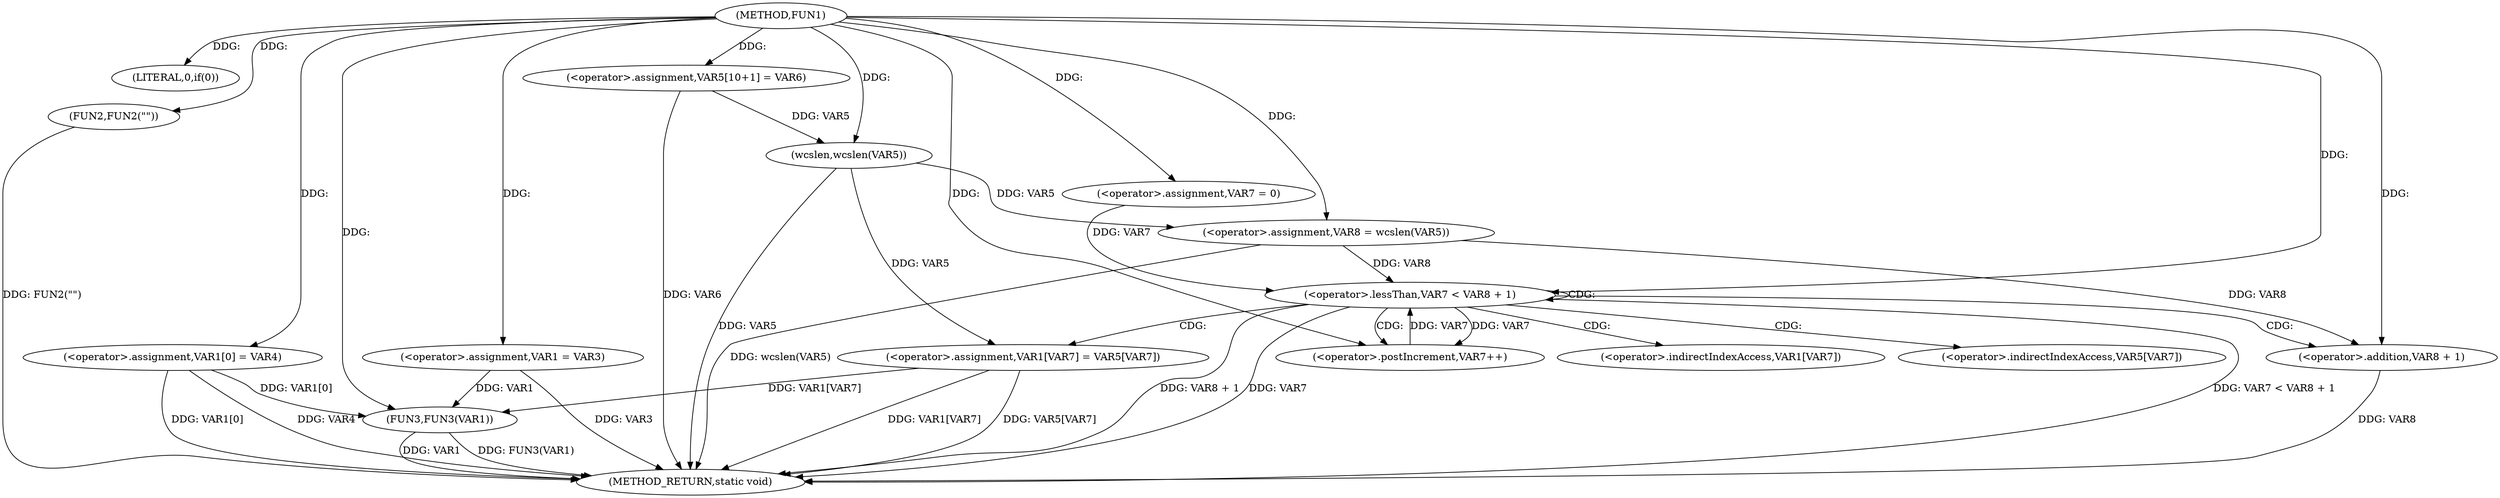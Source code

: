 digraph FUN1 {  
"1000100" [label = "(METHOD,FUN1)" ]
"1000152" [label = "(METHOD_RETURN,static void)" ]
"1000106" [label = "(LITERAL,0,if(0))" ]
"1000108" [label = "(FUN2,FUN2(\"\"))" ]
"1000112" [label = "(<operator>.assignment,VAR1 = VAR3)" ]
"1000115" [label = "(<operator>.assignment,VAR1[0] = VAR4)" ]
"1000122" [label = "(<operator>.assignment,VAR5[10+1] = VAR6)" ]
"1000127" [label = "(<operator>.assignment,VAR8 = wcslen(VAR5))" ]
"1000129" [label = "(wcslen,wcslen(VAR5))" ]
"1000132" [label = "(<operator>.assignment,VAR7 = 0)" ]
"1000135" [label = "(<operator>.lessThan,VAR7 < VAR8 + 1)" ]
"1000137" [label = "(<operator>.addition,VAR8 + 1)" ]
"1000140" [label = "(<operator>.postIncrement,VAR7++)" ]
"1000143" [label = "(<operator>.assignment,VAR1[VAR7] = VAR5[VAR7])" ]
"1000150" [label = "(FUN3,FUN3(VAR1))" ]
"1000144" [label = "(<operator>.indirectIndexAccess,VAR1[VAR7])" ]
"1000147" [label = "(<operator>.indirectIndexAccess,VAR5[VAR7])" ]
  "1000129" -> "1000152"  [ label = "DDG: VAR5"] 
  "1000108" -> "1000152"  [ label = "DDG: FUN2(\"\")"] 
  "1000150" -> "1000152"  [ label = "DDG: VAR1"] 
  "1000112" -> "1000152"  [ label = "DDG: VAR3"] 
  "1000135" -> "1000152"  [ label = "DDG: VAR7 < VAR8 + 1"] 
  "1000150" -> "1000152"  [ label = "DDG: FUN3(VAR1)"] 
  "1000137" -> "1000152"  [ label = "DDG: VAR8"] 
  "1000115" -> "1000152"  [ label = "DDG: VAR4"] 
  "1000135" -> "1000152"  [ label = "DDG: VAR8 + 1"] 
  "1000122" -> "1000152"  [ label = "DDG: VAR6"] 
  "1000127" -> "1000152"  [ label = "DDG: wcslen(VAR5)"] 
  "1000143" -> "1000152"  [ label = "DDG: VAR1[VAR7]"] 
  "1000135" -> "1000152"  [ label = "DDG: VAR7"] 
  "1000143" -> "1000152"  [ label = "DDG: VAR5[VAR7]"] 
  "1000115" -> "1000152"  [ label = "DDG: VAR1[0]"] 
  "1000100" -> "1000106"  [ label = "DDG: "] 
  "1000100" -> "1000108"  [ label = "DDG: "] 
  "1000100" -> "1000112"  [ label = "DDG: "] 
  "1000100" -> "1000115"  [ label = "DDG: "] 
  "1000100" -> "1000122"  [ label = "DDG: "] 
  "1000129" -> "1000127"  [ label = "DDG: VAR5"] 
  "1000100" -> "1000127"  [ label = "DDG: "] 
  "1000122" -> "1000129"  [ label = "DDG: VAR5"] 
  "1000100" -> "1000129"  [ label = "DDG: "] 
  "1000100" -> "1000132"  [ label = "DDG: "] 
  "1000140" -> "1000135"  [ label = "DDG: VAR7"] 
  "1000132" -> "1000135"  [ label = "DDG: VAR7"] 
  "1000100" -> "1000135"  [ label = "DDG: "] 
  "1000127" -> "1000135"  [ label = "DDG: VAR8"] 
  "1000127" -> "1000137"  [ label = "DDG: VAR8"] 
  "1000100" -> "1000137"  [ label = "DDG: "] 
  "1000135" -> "1000140"  [ label = "DDG: VAR7"] 
  "1000100" -> "1000140"  [ label = "DDG: "] 
  "1000129" -> "1000143"  [ label = "DDG: VAR5"] 
  "1000143" -> "1000150"  [ label = "DDG: VAR1[VAR7]"] 
  "1000112" -> "1000150"  [ label = "DDG: VAR1"] 
  "1000115" -> "1000150"  [ label = "DDG: VAR1[0]"] 
  "1000100" -> "1000150"  [ label = "DDG: "] 
  "1000135" -> "1000143"  [ label = "CDG: "] 
  "1000135" -> "1000137"  [ label = "CDG: "] 
  "1000135" -> "1000147"  [ label = "CDG: "] 
  "1000135" -> "1000135"  [ label = "CDG: "] 
  "1000135" -> "1000144"  [ label = "CDG: "] 
  "1000135" -> "1000140"  [ label = "CDG: "] 
}
